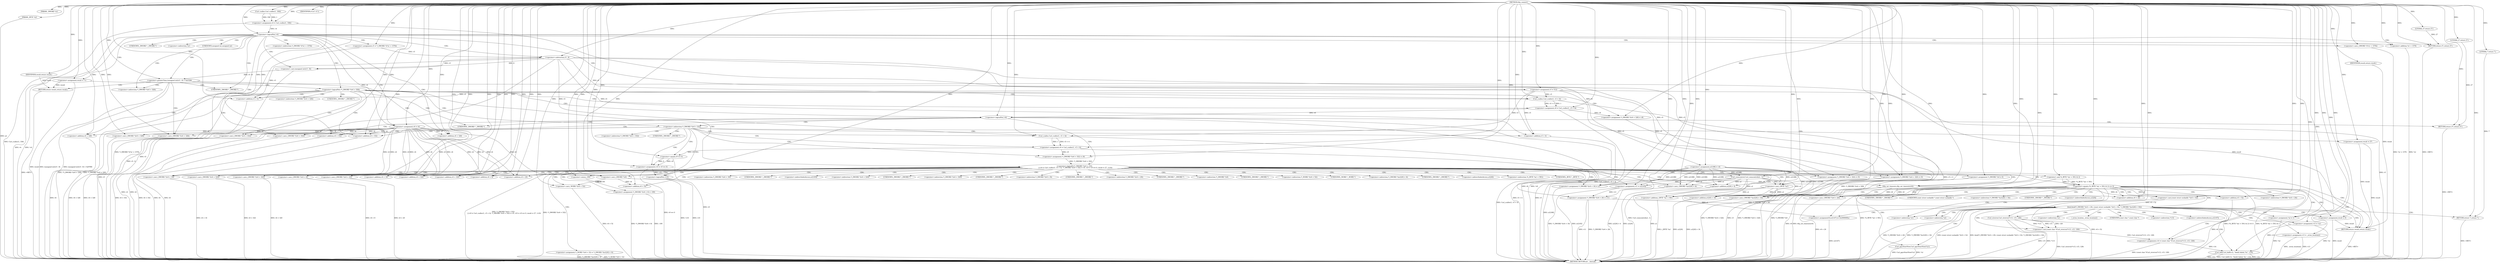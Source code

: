 digraph tftp_connect {  
"1000113" [label = "(METHOD,tftp_connect)" ]
"1000389" [label = "(METHOD_RETURN,int __fastcall)" ]
"1000114" [label = "(PARAM,_DWORD *a1)" ]
"1000115" [label = "(PARAM,_BYTE *a2)" ]
"1000129" [label = "(<operator>.assignment,v4 = Curl_ccalloc(1, 336))" ]
"1000131" [label = "(Curl_ccalloc,Curl_ccalloc(1, 336))" ]
"1000134" [label = "(<operator>.assignment,a1[188] = v4)" ]
"1000140" [label = "(<operator>.logicalNot,!v4)" ]
"1000142" [label = "(RETURN,return 27;,return 27;)" ]
"1000143" [label = "(LITERAL,27,return 27;)" ]
"1000144" [label = "(<operator>.assignment,v5 = *(_DWORD *)(*a1 + 1576))" ]
"1000147" [label = "(<operator>.cast,(_DWORD *)(*a1 + 1576))" ]
"1000149" [label = "(<operator>.addition,*a1 + 1576)" ]
"1000153" [label = "(<operator>.assignment,v6 = v4)" ]
"1000157" [label = "(IDENTIFIER,v5,if ( v5 ))" ]
"1000159" [label = "(<operator>.assignment,result = 71)" ]
"1000163" [label = "(<operator>.greaterThan,(unsigned int)(v5 - 8) > 0xFFB0)" ]
"1000164" [label = "(<operator>.cast,(unsigned int)(v5 - 8))" ]
"1000166" [label = "(<operator>.subtraction,v5 - 8)" ]
"1000170" [label = "(RETURN,return result;,return result;)" ]
"1000171" [label = "(IDENTIFIER,result,return result;)" ]
"1000174" [label = "(<operator>.assignment,v5 = 512)" ]
"1000178" [label = "(<operator>.logicalNot,!*(_DWORD *)(v6 + 328))" ]
"1000180" [label = "(<operator>.cast,(_DWORD *)(v6 + 328))" ]
"1000182" [label = "(<operator>.addition,v6 + 328)" ]
"1000186" [label = "(<operator>.assignment,v8 = Curl_ccalloc(1, v5 + 4))" ]
"1000188" [label = "(Curl_ccalloc,Curl_ccalloc(1, v5 + 4))" ]
"1000190" [label = "(<operator>.addition,v5 + 4)" ]
"1000193" [label = "(<operator>.assignment,*(_DWORD *)(v6 + 328) = v8)" ]
"1000195" [label = "(<operator>.cast,(_DWORD *)(v6 + 328))" ]
"1000197" [label = "(<operator>.addition,v6 + 328)" ]
"1000202" [label = "(<operator>.logicalNot,!v8)" ]
"1000204" [label = "(RETURN,return 27;,return 27;)" ]
"1000205" [label = "(LITERAL,27,return 27;)" ]
"1000207" [label = "(<operator>.logicalOr,*(_DWORD *)(v6 + 332)\n    || (v9 = Curl_ccalloc(1, v5 + 4), *(_DWORD *)(v6 + 332) = v9, v10 = v9 == 0, result = 27, !v10))" ]
"1000209" [label = "(<operator>.cast,(_DWORD *)(v6 + 332))" ]
"1000211" [label = "(<operator>.addition,v6 + 332)" ]
"1000215" [label = "(<operator>.assignment,v9 = Curl_ccalloc(1, v5 + 4))" ]
"1000217" [label = "(Curl_ccalloc,Curl_ccalloc(1, v5 + 4))" ]
"1000219" [label = "(<operator>.addition,v5 + 4)" ]
"1000223" [label = "(<operator>.assignment,*(_DWORD *)(v6 + 332) = v9)" ]
"1000225" [label = "(<operator>.cast,(_DWORD *)(v6 + 332))" ]
"1000227" [label = "(<operator>.addition,v6 + 332)" ]
"1000232" [label = "(<operator>.assignment,v10 = v9 == 0)" ]
"1000234" [label = "(<operator>.equals,v9 == 0)" ]
"1000238" [label = "(<operator>.assignment,result = 27)" ]
"1000241" [label = "(<operator>.logicalNot,!v10)" ]
"1000244" [label = "(Curl_conncontrol,Curl_conncontrol(a1, 1))" ]
"1000247" [label = "(<operator>.assignment,*(_DWORD *)(v6 + 16) = a1)" ]
"1000249" [label = "(<operator>.cast,(_DWORD *)(v6 + 16))" ]
"1000251" [label = "(<operator>.addition,v6 + 16)" ]
"1000255" [label = "(<operator>.assignment,v11 = a1[105])" ]
"1000260" [label = "(<operator>.assignment,*(_DWORD *)(v6 + 324) = v5)" ]
"1000262" [label = "(<operator>.cast,(_DWORD *)(v6 + 324))" ]
"1000264" [label = "(<operator>.addition,v6 + 324)" ]
"1000268" [label = "(<operator>.assignment,*(_DWORD *)(v6 + 320) = v5)" ]
"1000270" [label = "(<operator>.cast,(_DWORD *)(v6 + 320))" ]
"1000272" [label = "(<operator>.addition,v6 + 320)" ]
"1000276" [label = "(<operator>.assignment,*(_DWORD *)(v6 + 8) = -100)" ]
"1000278" [label = "(<operator>.cast,(_DWORD *)(v6 + 8))" ]
"1000280" [label = "(<operator>.addition,v6 + 8)" ]
"1000283" [label = "(<operator>.minus,-100)" ]
"1000285" [label = "(<operator>.assignment,*(_DWORD *)(v6 + 20) = v11)" ]
"1000287" [label = "(<operator>.cast,(_DWORD *)(v6 + 20))" ]
"1000289" [label = "(<operator>.addition,v6 + 20)" ]
"1000293" [label = "(<operator>.assignment,*(_DWORD *)v6 = 0)" ]
"1000295" [label = "(<operator>.cast,(_DWORD *)v6)" ]
"1000299" [label = "(<operator>.assignment,*(_WORD *)(v6 + 52) = *(_DWORD *)(a1[20] + 4))" ]
"1000301" [label = "(<operator>.cast,(_WORD *)(v6 + 52))" ]
"1000303" [label = "(<operator>.addition,v6 + 52)" ]
"1000307" [label = "(<operator>.cast,(_DWORD *)(a1[20] + 4))" ]
"1000309" [label = "(<operator>.addition,a1[20] + 4)" ]
"1000314" [label = "(tftp_set_timeouts,tftp_set_timeouts(v6))" ]
"1000317" [label = "(<operator>.equals,(*((_BYTE *)a1 + 591) & 2) == 0)" ]
"1000318" [label = "(<operator>.and,*((_BYTE *)a1 + 591) & 2)" ]
"1000320" [label = "(<operator>.addition,(_BYTE *)a1 + 591)" ]
"1000321" [label = "(<operator>.cast,(_BYTE *)a1)" ]
"1000329" [label = "(bind,bind(*(_DWORD *)(v6 + 20), (const struct sockaddr *)(v6 + 52), *(_DWORD *)(a1[20] + 16)))" ]
"1000331" [label = "(<operator>.cast,(_DWORD *)(v6 + 20))" ]
"1000333" [label = "(<operator>.addition,v6 + 20)" ]
"1000336" [label = "(<operator>.cast,(const struct sockaddr *)(v6 + 52))" ]
"1000338" [label = "(<operator>.addition,v6 + 52)" ]
"1000342" [label = "(<operator>.cast,(_DWORD *)(a1[20] + 16))" ]
"1000344" [label = "(<operator>.addition,a1[20] + 16)" ]
"1000350" [label = "(<operator>.assignment,v12 = *a1)" ]
"1000354" [label = "(<operator>.assignment,v13 = _errno_location())" ]
"1000357" [label = "(<operator>.assignment,v14 = (const char *)Curl_strerror(*v13, v15, 128))" ]
"1000359" [label = "(<operator>.cast,(const char *)Curl_strerror(*v13, v15, 128))" ]
"1000361" [label = "(Curl_strerror,Curl_strerror(*v13, v15, 128))" ]
"1000366" [label = "(Curl_failf,Curl_failf(v12, \"bind() failed; %s\", v14))" ]
"1000370" [label = "(RETURN,return 7;,return 7;)" ]
"1000371" [label = "(LITERAL,7,return 7;)" ]
"1000372" [label = "(<operators>.assignmentOr,a1[147] |= 0x2000000u)" ]
"1000377" [label = "(Curl_pgrsStartNow,Curl_pgrsStartNow(*a1))" ]
"1000380" [label = "(<operator>.assignment,*a2 = 1)" ]
"1000384" [label = "(<operator>.assignment,result = 0)" ]
"1000387" [label = "(RETURN,return result;,return result;)" ]
"1000388" [label = "(IDENTIFIER,result,return result;)" ]
"1000146" [label = "(<operator>.indirection,*(_DWORD *)(*a1 + 1576))" ]
"1000148" [label = "(UNKNOWN,_DWORD *,_DWORD *)" ]
"1000150" [label = "(<operator>.indirection,*a1)" ]
"1000165" [label = "(UNKNOWN,unsigned int,unsigned int)" ]
"1000179" [label = "(<operator>.indirection,*(_DWORD *)(v6 + 328))" ]
"1000181" [label = "(UNKNOWN,_DWORD *,_DWORD *)" ]
"1000194" [label = "(<operator>.indirection,*(_DWORD *)(v6 + 328))" ]
"1000196" [label = "(UNKNOWN,_DWORD *,_DWORD *)" ]
"1000208" [label = "(<operator>.indirection,*(_DWORD *)(v6 + 332))" ]
"1000210" [label = "(UNKNOWN,_DWORD *,_DWORD *)" ]
"1000224" [label = "(<operator>.indirection,*(_DWORD *)(v6 + 332))" ]
"1000226" [label = "(UNKNOWN,_DWORD *,_DWORD *)" ]
"1000248" [label = "(<operator>.indirection,*(_DWORD *)(v6 + 16))" ]
"1000250" [label = "(UNKNOWN,_DWORD *,_DWORD *)" ]
"1000257" [label = "(<operator>.indirectIndexAccess,a1[105])" ]
"1000261" [label = "(<operator>.indirection,*(_DWORD *)(v6 + 324))" ]
"1000263" [label = "(UNKNOWN,_DWORD *,_DWORD *)" ]
"1000269" [label = "(<operator>.indirection,*(_DWORD *)(v6 + 320))" ]
"1000271" [label = "(UNKNOWN,_DWORD *,_DWORD *)" ]
"1000277" [label = "(<operator>.indirection,*(_DWORD *)(v6 + 8))" ]
"1000279" [label = "(UNKNOWN,_DWORD *,_DWORD *)" ]
"1000286" [label = "(<operator>.indirection,*(_DWORD *)(v6 + 20))" ]
"1000288" [label = "(UNKNOWN,_DWORD *,_DWORD *)" ]
"1000294" [label = "(<operator>.indirection,*(_DWORD *)v6)" ]
"1000296" [label = "(UNKNOWN,_DWORD *,_DWORD *)" ]
"1000300" [label = "(<operator>.indirection,*(_WORD *)(v6 + 52))" ]
"1000302" [label = "(UNKNOWN,_WORD *,_WORD *)" ]
"1000306" [label = "(<operator>.indirection,*(_DWORD *)(a1[20] + 4))" ]
"1000308" [label = "(UNKNOWN,_DWORD *,_DWORD *)" ]
"1000310" [label = "(<operator>.indirectIndexAccess,a1[20])" ]
"1000319" [label = "(<operator>.indirection,*((_BYTE *)a1 + 591))" ]
"1000322" [label = "(UNKNOWN,_BYTE *,_BYTE *)" ]
"1000330" [label = "(<operator>.indirection,*(_DWORD *)(v6 + 20))" ]
"1000332" [label = "(UNKNOWN,_DWORD *,_DWORD *)" ]
"1000337" [label = "(UNKNOWN,const struct sockaddr *,const struct sockaddr *)" ]
"1000341" [label = "(<operator>.indirection,*(_DWORD *)(a1[20] + 16))" ]
"1000343" [label = "(UNKNOWN,_DWORD *,_DWORD *)" ]
"1000345" [label = "(<operator>.indirectIndexAccess,a1[20])" ]
"1000352" [label = "(<operator>.indirection,*a1)" ]
"1000356" [label = "(_errno_location,_errno_location())" ]
"1000360" [label = "(UNKNOWN,const char *,const char *)" ]
"1000362" [label = "(<operator>.indirection,*v13)" ]
"1000373" [label = "(<operator>.indirectIndexAccess,a1[147])" ]
"1000378" [label = "(<operator>.indirection,*a1)" ]
"1000381" [label = "(<operator>.indirection,*a2)" ]
  "1000170" -> "1000389"  [ label = "DDG: <RET>"] 
  "1000370" -> "1000389"  [ label = "DDG: <RET>"] 
  "1000211" -> "1000389"  [ label = "DDG: v6"] 
  "1000287" -> "1000389"  [ label = "DDG: v6 + 20"] 
  "1000293" -> "1000389"  [ label = "DDG: *(_DWORD *)v6"] 
  "1000163" -> "1000389"  [ label = "DDG: (unsigned int)(v5 - 8)"] 
  "1000166" -> "1000389"  [ label = "DDG: v5"] 
  "1000193" -> "1000389"  [ label = "DDG: *(_DWORD *)(v6 + 328)"] 
  "1000190" -> "1000389"  [ label = "DDG: v5"] 
  "1000202" -> "1000389"  [ label = "DDG: v8"] 
  "1000163" -> "1000389"  [ label = "DDG: (unsigned int)(v5 - 8) > 0xFFB0"] 
  "1000350" -> "1000389"  [ label = "DDG: *a1"] 
  "1000238" -> "1000389"  [ label = "DDG: result"] 
  "1000164" -> "1000389"  [ label = "DDG: v5 - 8"] 
  "1000244" -> "1000389"  [ label = "DDG: Curl_conncontrol(a1, 1)"] 
  "1000342" -> "1000389"  [ label = "DDG: a1[20] + 16"] 
  "1000329" -> "1000389"  [ label = "DDG: *(_DWORD *)(v6 + 20)"] 
  "1000318" -> "1000389"  [ label = "DDG: *((_BYTE *)a1 + 591)"] 
  "1000320" -> "1000389"  [ label = "DDG: (_BYTE *)a1"] 
  "1000268" -> "1000389"  [ label = "DDG: *(_DWORD *)(v6 + 320)"] 
  "1000215" -> "1000389"  [ label = "DDG: Curl_ccalloc(1, v5 + 4)"] 
  "1000178" -> "1000389"  [ label = "DDG: !*(_DWORD *)(v6 + 328)"] 
  "1000209" -> "1000389"  [ label = "DDG: v6 + 332"] 
  "1000321" -> "1000389"  [ label = "DDG: a1"] 
  "1000361" -> "1000389"  [ label = "DDG: v15"] 
  "1000366" -> "1000389"  [ label = "DDG: v14"] 
  "1000232" -> "1000389"  [ label = "DDG: v9 == 0"] 
  "1000354" -> "1000389"  [ label = "DDG: v13"] 
  "1000354" -> "1000389"  [ label = "DDG: _errno_location()"] 
  "1000270" -> "1000389"  [ label = "DDG: v6 + 320"] 
  "1000276" -> "1000389"  [ label = "DDG: -100"] 
  "1000219" -> "1000389"  [ label = "DDG: v5"] 
  "1000241" -> "1000389"  [ label = "DDG: !v10"] 
  "1000329" -> "1000389"  [ label = "DDG: *(_DWORD *)(a1[20] + 16)"] 
  "1000225" -> "1000389"  [ label = "DDG: v6 + 332"] 
  "1000285" -> "1000389"  [ label = "DDG: v11"] 
  "1000149" -> "1000389"  [ label = "DDG: *a1"] 
  "1000147" -> "1000389"  [ label = "DDG: *a1 + 1576"] 
  "1000344" -> "1000389"  [ label = "DDG: a1[20]"] 
  "1000180" -> "1000389"  [ label = "DDG: v6 + 328"] 
  "1000153" -> "1000389"  [ label = "DDG: v4"] 
  "1000309" -> "1000389"  [ label = "DDG: a1[20]"] 
  "1000188" -> "1000389"  [ label = "DDG: v5 + 4"] 
  "1000384" -> "1000389"  [ label = "DDG: result"] 
  "1000276" -> "1000389"  [ label = "DDG: *(_DWORD *)(v6 + 8)"] 
  "1000115" -> "1000389"  [ label = "DDG: a2"] 
  "1000366" -> "1000389"  [ label = "DDG: v12"] 
  "1000377" -> "1000389"  [ label = "DDG: *a1"] 
  "1000359" -> "1000389"  [ label = "DDG: Curl_strerror(*v13, v15, 128)"] 
  "1000207" -> "1000389"  [ label = "DDG: *(_DWORD *)(v6 + 332)\n    || (v9 = Curl_ccalloc(1, v5 + 4), *(_DWORD *)(v6 + 332) = v9, v10 = v9 == 0, result = 27, !v10)"] 
  "1000357" -> "1000389"  [ label = "DDG: (const char *)Curl_strerror(*v13, v15, 128)"] 
  "1000129" -> "1000389"  [ label = "DDG: Curl_ccalloc(1, 336)"] 
  "1000314" -> "1000389"  [ label = "DDG: tftp_set_timeouts(v6)"] 
  "1000268" -> "1000389"  [ label = "DDG: v5"] 
  "1000260" -> "1000389"  [ label = "DDG: *(_DWORD *)(v6 + 324)"] 
  "1000247" -> "1000389"  [ label = "DDG: *(_DWORD *)(v6 + 16)"] 
  "1000366" -> "1000389"  [ label = "DDG: Curl_failf(v12, \"bind() failed; %s\", v14)"] 
  "1000285" -> "1000389"  [ label = "DDG: *(_DWORD *)(v6 + 20)"] 
  "1000301" -> "1000389"  [ label = "DDG: v6 + 52"] 
  "1000197" -> "1000389"  [ label = "DDG: v6"] 
  "1000317" -> "1000389"  [ label = "DDG: (*((_BYTE *)a1 + 591) & 2) == 0"] 
  "1000255" -> "1000389"  [ label = "DDG: a1[105]"] 
  "1000186" -> "1000389"  [ label = "DDG: Curl_ccalloc(1, v5 + 4)"] 
  "1000314" -> "1000389"  [ label = "DDG: v6"] 
  "1000207" -> "1000389"  [ label = "DDG: *(_DWORD *)(v6 + 332)"] 
  "1000134" -> "1000389"  [ label = "DDG: a1[188]"] 
  "1000140" -> "1000389"  [ label = "DDG: v4"] 
  "1000278" -> "1000389"  [ label = "DDG: v6 + 8"] 
  "1000299" -> "1000389"  [ label = "DDG: *(_DWORD *)(a1[20] + 4)"] 
  "1000329" -> "1000389"  [ label = "DDG: (const struct sockaddr *)(v6 + 52)"] 
  "1000299" -> "1000389"  [ label = "DDG: *(_WORD *)(v6 + 52)"] 
  "1000227" -> "1000389"  [ label = "DDG: v6"] 
  "1000329" -> "1000389"  [ label = "DDG: bind(*(_DWORD *)(v6 + 20), (const struct sockaddr *)(v6 + 52), *(_DWORD *)(a1[20] + 16))"] 
  "1000377" -> "1000389"  [ label = "DDG: Curl_pgrsStartNow(*a1)"] 
  "1000241" -> "1000389"  [ label = "DDG: v10"] 
  "1000178" -> "1000389"  [ label = "DDG: *(_DWORD *)(v6 + 328)"] 
  "1000338" -> "1000389"  [ label = "DDG: v6"] 
  "1000140" -> "1000389"  [ label = "DDG: !v4"] 
  "1000262" -> "1000389"  [ label = "DDG: v6 + 324"] 
  "1000159" -> "1000389"  [ label = "DDG: result"] 
  "1000307" -> "1000389"  [ label = "DDG: a1[20] + 4"] 
  "1000317" -> "1000389"  [ label = "DDG: *((_BYTE *)a1 + 591) & 2"] 
  "1000372" -> "1000389"  [ label = "DDG: a1[147]"] 
  "1000202" -> "1000389"  [ label = "DDG: !v8"] 
  "1000195" -> "1000389"  [ label = "DDG: v6 + 328"] 
  "1000174" -> "1000389"  [ label = "DDG: v5"] 
  "1000153" -> "1000389"  [ label = "DDG: v6"] 
  "1000336" -> "1000389"  [ label = "DDG: v6 + 52"] 
  "1000144" -> "1000389"  [ label = "DDG: *(_DWORD *)(*a1 + 1576)"] 
  "1000380" -> "1000389"  [ label = "DDG: *a2"] 
  "1000361" -> "1000389"  [ label = "DDG: *v13"] 
  "1000217" -> "1000389"  [ label = "DDG: v5 + 4"] 
  "1000234" -> "1000389"  [ label = "DDG: v9"] 
  "1000249" -> "1000389"  [ label = "DDG: v6 + 16"] 
  "1000331" -> "1000389"  [ label = "DDG: v6 + 20"] 
  "1000142" -> "1000389"  [ label = "DDG: <RET>"] 
  "1000387" -> "1000389"  [ label = "DDG: <RET>"] 
  "1000204" -> "1000389"  [ label = "DDG: <RET>"] 
  "1000113" -> "1000114"  [ label = "DDG: "] 
  "1000113" -> "1000115"  [ label = "DDG: "] 
  "1000131" -> "1000129"  [ label = "DDG: 1"] 
  "1000131" -> "1000129"  [ label = "DDG: 336"] 
  "1000113" -> "1000129"  [ label = "DDG: "] 
  "1000113" -> "1000131"  [ label = "DDG: "] 
  "1000129" -> "1000134"  [ label = "DDG: v4"] 
  "1000113" -> "1000134"  [ label = "DDG: "] 
  "1000113" -> "1000140"  [ label = "DDG: "] 
  "1000129" -> "1000140"  [ label = "DDG: v4"] 
  "1000143" -> "1000142"  [ label = "DDG: 27"] 
  "1000113" -> "1000142"  [ label = "DDG: "] 
  "1000113" -> "1000143"  [ label = "DDG: "] 
  "1000113" -> "1000144"  [ label = "DDG: "] 
  "1000113" -> "1000147"  [ label = "DDG: "] 
  "1000113" -> "1000149"  [ label = "DDG: "] 
  "1000140" -> "1000153"  [ label = "DDG: v4"] 
  "1000113" -> "1000153"  [ label = "DDG: "] 
  "1000113" -> "1000157"  [ label = "DDG: "] 
  "1000113" -> "1000159"  [ label = "DDG: "] 
  "1000164" -> "1000163"  [ label = "DDG: v5 - 8"] 
  "1000166" -> "1000164"  [ label = "DDG: v5"] 
  "1000166" -> "1000164"  [ label = "DDG: 8"] 
  "1000144" -> "1000166"  [ label = "DDG: v5"] 
  "1000113" -> "1000166"  [ label = "DDG: "] 
  "1000113" -> "1000163"  [ label = "DDG: "] 
  "1000171" -> "1000170"  [ label = "DDG: result"] 
  "1000159" -> "1000170"  [ label = "DDG: result"] 
  "1000113" -> "1000171"  [ label = "DDG: "] 
  "1000113" -> "1000174"  [ label = "DDG: "] 
  "1000153" -> "1000180"  [ label = "DDG: v6"] 
  "1000113" -> "1000180"  [ label = "DDG: "] 
  "1000153" -> "1000182"  [ label = "DDG: v6"] 
  "1000113" -> "1000182"  [ label = "DDG: "] 
  "1000188" -> "1000186"  [ label = "DDG: 1"] 
  "1000188" -> "1000186"  [ label = "DDG: v5 + 4"] 
  "1000113" -> "1000186"  [ label = "DDG: "] 
  "1000113" -> "1000188"  [ label = "DDG: "] 
  "1000166" -> "1000188"  [ label = "DDG: v5"] 
  "1000174" -> "1000188"  [ label = "DDG: v5"] 
  "1000166" -> "1000190"  [ label = "DDG: v5"] 
  "1000174" -> "1000190"  [ label = "DDG: v5"] 
  "1000113" -> "1000190"  [ label = "DDG: "] 
  "1000186" -> "1000193"  [ label = "DDG: v8"] 
  "1000113" -> "1000193"  [ label = "DDG: "] 
  "1000113" -> "1000195"  [ label = "DDG: "] 
  "1000153" -> "1000195"  [ label = "DDG: v6"] 
  "1000113" -> "1000197"  [ label = "DDG: "] 
  "1000153" -> "1000197"  [ label = "DDG: v6"] 
  "1000113" -> "1000202"  [ label = "DDG: "] 
  "1000186" -> "1000202"  [ label = "DDG: v8"] 
  "1000205" -> "1000204"  [ label = "DDG: 27"] 
  "1000113" -> "1000204"  [ label = "DDG: "] 
  "1000113" -> "1000205"  [ label = "DDG: "] 
  "1000223" -> "1000207"  [ label = "DDG: *(_DWORD *)(v6 + 332)"] 
  "1000113" -> "1000209"  [ label = "DDG: "] 
  "1000153" -> "1000209"  [ label = "DDG: v6"] 
  "1000113" -> "1000211"  [ label = "DDG: "] 
  "1000153" -> "1000211"  [ label = "DDG: v6"] 
  "1000217" -> "1000215"  [ label = "DDG: 1"] 
  "1000217" -> "1000215"  [ label = "DDG: v5 + 4"] 
  "1000113" -> "1000215"  [ label = "DDG: "] 
  "1000113" -> "1000217"  [ label = "DDG: "] 
  "1000166" -> "1000217"  [ label = "DDG: v5"] 
  "1000174" -> "1000217"  [ label = "DDG: v5"] 
  "1000166" -> "1000219"  [ label = "DDG: v5"] 
  "1000174" -> "1000219"  [ label = "DDG: v5"] 
  "1000113" -> "1000219"  [ label = "DDG: "] 
  "1000215" -> "1000223"  [ label = "DDG: v9"] 
  "1000113" -> "1000223"  [ label = "DDG: "] 
  "1000113" -> "1000225"  [ label = "DDG: "] 
  "1000153" -> "1000225"  [ label = "DDG: v6"] 
  "1000113" -> "1000227"  [ label = "DDG: "] 
  "1000153" -> "1000227"  [ label = "DDG: v6"] 
  "1000234" -> "1000232"  [ label = "DDG: v9"] 
  "1000234" -> "1000232"  [ label = "DDG: 0"] 
  "1000113" -> "1000232"  [ label = "DDG: "] 
  "1000113" -> "1000234"  [ label = "DDG: "] 
  "1000215" -> "1000234"  [ label = "DDG: v9"] 
  "1000113" -> "1000238"  [ label = "DDG: "] 
  "1000232" -> "1000241"  [ label = "DDG: v10"] 
  "1000113" -> "1000241"  [ label = "DDG: "] 
  "1000134" -> "1000244"  [ label = "DDG: a1[188]"] 
  "1000113" -> "1000244"  [ label = "DDG: "] 
  "1000134" -> "1000247"  [ label = "DDG: a1[188]"] 
  "1000244" -> "1000247"  [ label = "DDG: a1"] 
  "1000113" -> "1000247"  [ label = "DDG: "] 
  "1000113" -> "1000249"  [ label = "DDG: "] 
  "1000153" -> "1000249"  [ label = "DDG: v6"] 
  "1000113" -> "1000251"  [ label = "DDG: "] 
  "1000153" -> "1000251"  [ label = "DDG: v6"] 
  "1000134" -> "1000255"  [ label = "DDG: a1[188]"] 
  "1000244" -> "1000255"  [ label = "DDG: a1"] 
  "1000113" -> "1000255"  [ label = "DDG: "] 
  "1000166" -> "1000260"  [ label = "DDG: v5"] 
  "1000174" -> "1000260"  [ label = "DDG: v5"] 
  "1000113" -> "1000260"  [ label = "DDG: "] 
  "1000113" -> "1000262"  [ label = "DDG: "] 
  "1000153" -> "1000262"  [ label = "DDG: v6"] 
  "1000113" -> "1000264"  [ label = "DDG: "] 
  "1000153" -> "1000264"  [ label = "DDG: v6"] 
  "1000113" -> "1000268"  [ label = "DDG: "] 
  "1000166" -> "1000268"  [ label = "DDG: v5"] 
  "1000174" -> "1000268"  [ label = "DDG: v5"] 
  "1000113" -> "1000270"  [ label = "DDG: "] 
  "1000153" -> "1000270"  [ label = "DDG: v6"] 
  "1000113" -> "1000272"  [ label = "DDG: "] 
  "1000153" -> "1000272"  [ label = "DDG: v6"] 
  "1000283" -> "1000276"  [ label = "DDG: 100"] 
  "1000113" -> "1000278"  [ label = "DDG: "] 
  "1000153" -> "1000278"  [ label = "DDG: v6"] 
  "1000113" -> "1000280"  [ label = "DDG: "] 
  "1000153" -> "1000280"  [ label = "DDG: v6"] 
  "1000113" -> "1000283"  [ label = "DDG: "] 
  "1000255" -> "1000285"  [ label = "DDG: v11"] 
  "1000113" -> "1000285"  [ label = "DDG: "] 
  "1000113" -> "1000287"  [ label = "DDG: "] 
  "1000153" -> "1000287"  [ label = "DDG: v6"] 
  "1000113" -> "1000289"  [ label = "DDG: "] 
  "1000153" -> "1000289"  [ label = "DDG: v6"] 
  "1000113" -> "1000293"  [ label = "DDG: "] 
  "1000113" -> "1000295"  [ label = "DDG: "] 
  "1000153" -> "1000295"  [ label = "DDG: v6"] 
  "1000295" -> "1000301"  [ label = "DDG: v6"] 
  "1000113" -> "1000301"  [ label = "DDG: "] 
  "1000295" -> "1000303"  [ label = "DDG: v6"] 
  "1000113" -> "1000303"  [ label = "DDG: "] 
  "1000134" -> "1000307"  [ label = "DDG: a1[188]"] 
  "1000244" -> "1000307"  [ label = "DDG: a1"] 
  "1000113" -> "1000307"  [ label = "DDG: "] 
  "1000134" -> "1000309"  [ label = "DDG: a1[188]"] 
  "1000244" -> "1000309"  [ label = "DDG: a1"] 
  "1000113" -> "1000309"  [ label = "DDG: "] 
  "1000113" -> "1000314"  [ label = "DDG: "] 
  "1000295" -> "1000314"  [ label = "DDG: v6"] 
  "1000318" -> "1000317"  [ label = "DDG: *((_BYTE *)a1 + 591)"] 
  "1000318" -> "1000317"  [ label = "DDG: 2"] 
  "1000321" -> "1000320"  [ label = "DDG: a1"] 
  "1000134" -> "1000321"  [ label = "DDG: a1[188]"] 
  "1000113" -> "1000321"  [ label = "DDG: "] 
  "1000244" -> "1000321"  [ label = "DDG: a1"] 
  "1000113" -> "1000320"  [ label = "DDG: "] 
  "1000113" -> "1000318"  [ label = "DDG: "] 
  "1000113" -> "1000317"  [ label = "DDG: "] 
  "1000285" -> "1000329"  [ label = "DDG: *(_DWORD *)(v6 + 20)"] 
  "1000314" -> "1000331"  [ label = "DDG: v6"] 
  "1000113" -> "1000331"  [ label = "DDG: "] 
  "1000314" -> "1000333"  [ label = "DDG: v6"] 
  "1000113" -> "1000333"  [ label = "DDG: "] 
  "1000336" -> "1000329"  [ label = "DDG: v6 + 52"] 
  "1000113" -> "1000336"  [ label = "DDG: "] 
  "1000314" -> "1000336"  [ label = "DDG: v6"] 
  "1000113" -> "1000338"  [ label = "DDG: "] 
  "1000314" -> "1000338"  [ label = "DDG: v6"] 
  "1000321" -> "1000342"  [ label = "DDG: a1"] 
  "1000134" -> "1000342"  [ label = "DDG: a1[188]"] 
  "1000244" -> "1000342"  [ label = "DDG: a1"] 
  "1000113" -> "1000342"  [ label = "DDG: "] 
  "1000321" -> "1000344"  [ label = "DDG: a1"] 
  "1000134" -> "1000344"  [ label = "DDG: a1[188]"] 
  "1000244" -> "1000344"  [ label = "DDG: a1"] 
  "1000113" -> "1000344"  [ label = "DDG: "] 
  "1000113" -> "1000350"  [ label = "DDG: "] 
  "1000113" -> "1000354"  [ label = "DDG: "] 
  "1000359" -> "1000357"  [ label = "DDG: Curl_strerror(*v13, v15, 128)"] 
  "1000113" -> "1000357"  [ label = "DDG: "] 
  "1000361" -> "1000359"  [ label = "DDG: *v13"] 
  "1000361" -> "1000359"  [ label = "DDG: v15"] 
  "1000361" -> "1000359"  [ label = "DDG: 128"] 
  "1000113" -> "1000361"  [ label = "DDG: "] 
  "1000350" -> "1000366"  [ label = "DDG: v12"] 
  "1000113" -> "1000366"  [ label = "DDG: "] 
  "1000357" -> "1000366"  [ label = "DDG: v14"] 
  "1000371" -> "1000370"  [ label = "DDG: 7"] 
  "1000113" -> "1000370"  [ label = "DDG: "] 
  "1000113" -> "1000371"  [ label = "DDG: "] 
  "1000113" -> "1000372"  [ label = "DDG: "] 
  "1000321" -> "1000372"  [ label = "DDG: a1"] 
  "1000113" -> "1000380"  [ label = "DDG: "] 
  "1000113" -> "1000384"  [ label = "DDG: "] 
  "1000388" -> "1000387"  [ label = "DDG: result"] 
  "1000238" -> "1000387"  [ label = "DDG: result"] 
  "1000384" -> "1000387"  [ label = "DDG: result"] 
  "1000159" -> "1000387"  [ label = "DDG: result"] 
  "1000113" -> "1000388"  [ label = "DDG: "] 
  "1000140" -> "1000144"  [ label = "CDG: "] 
  "1000140" -> "1000142"  [ label = "CDG: "] 
  "1000140" -> "1000153"  [ label = "CDG: "] 
  "1000140" -> "1000150"  [ label = "CDG: "] 
  "1000140" -> "1000149"  [ label = "CDG: "] 
  "1000140" -> "1000148"  [ label = "CDG: "] 
  "1000140" -> "1000147"  [ label = "CDG: "] 
  "1000140" -> "1000146"  [ label = "CDG: "] 
  "1000140" -> "1000159"  [ label = "CDG: "] 
  "1000140" -> "1000174"  [ label = "CDG: "] 
  "1000140" -> "1000166"  [ label = "CDG: "] 
  "1000140" -> "1000165"  [ label = "CDG: "] 
  "1000140" -> "1000164"  [ label = "CDG: "] 
  "1000140" -> "1000163"  [ label = "CDG: "] 
  "1000140" -> "1000182"  [ label = "CDG: "] 
  "1000140" -> "1000181"  [ label = "CDG: "] 
  "1000140" -> "1000180"  [ label = "CDG: "] 
  "1000140" -> "1000179"  [ label = "CDG: "] 
  "1000140" -> "1000178"  [ label = "CDG: "] 
  "1000163" -> "1000170"  [ label = "CDG: "] 
  "1000163" -> "1000182"  [ label = "CDG: "] 
  "1000163" -> "1000181"  [ label = "CDG: "] 
  "1000163" -> "1000180"  [ label = "CDG: "] 
  "1000163" -> "1000179"  [ label = "CDG: "] 
  "1000163" -> "1000178"  [ label = "CDG: "] 
  "1000178" -> "1000190"  [ label = "CDG: "] 
  "1000178" -> "1000188"  [ label = "CDG: "] 
  "1000178" -> "1000186"  [ label = "CDG: "] 
  "1000178" -> "1000208"  [ label = "CDG: "] 
  "1000178" -> "1000207"  [ label = "CDG: "] 
  "1000178" -> "1000202"  [ label = "CDG: "] 
  "1000178" -> "1000197"  [ label = "CDG: "] 
  "1000178" -> "1000196"  [ label = "CDG: "] 
  "1000178" -> "1000195"  [ label = "CDG: "] 
  "1000178" -> "1000194"  [ label = "CDG: "] 
  "1000178" -> "1000193"  [ label = "CDG: "] 
  "1000178" -> "1000211"  [ label = "CDG: "] 
  "1000178" -> "1000210"  [ label = "CDG: "] 
  "1000178" -> "1000209"  [ label = "CDG: "] 
  "1000202" -> "1000208"  [ label = "CDG: "] 
  "1000202" -> "1000207"  [ label = "CDG: "] 
  "1000202" -> "1000204"  [ label = "CDG: "] 
  "1000202" -> "1000211"  [ label = "CDG: "] 
  "1000202" -> "1000210"  [ label = "CDG: "] 
  "1000202" -> "1000209"  [ label = "CDG: "] 
  "1000207" -> "1000255"  [ label = "CDG: "] 
  "1000207" -> "1000251"  [ label = "CDG: "] 
  "1000207" -> "1000250"  [ label = "CDG: "] 
  "1000207" -> "1000249"  [ label = "CDG: "] 
  "1000207" -> "1000248"  [ label = "CDG: "] 
  "1000207" -> "1000247"  [ label = "CDG: "] 
  "1000207" -> "1000244"  [ label = "CDG: "] 
  "1000207" -> "1000272"  [ label = "CDG: "] 
  "1000207" -> "1000271"  [ label = "CDG: "] 
  "1000207" -> "1000270"  [ label = "CDG: "] 
  "1000207" -> "1000269"  [ label = "CDG: "] 
  "1000207" -> "1000268"  [ label = "CDG: "] 
  "1000207" -> "1000264"  [ label = "CDG: "] 
  "1000207" -> "1000263"  [ label = "CDG: "] 
  "1000207" -> "1000262"  [ label = "CDG: "] 
  "1000207" -> "1000261"  [ label = "CDG: "] 
  "1000207" -> "1000260"  [ label = "CDG: "] 
  "1000207" -> "1000257"  [ label = "CDG: "] 
  "1000207" -> "1000288"  [ label = "CDG: "] 
  "1000207" -> "1000287"  [ label = "CDG: "] 
  "1000207" -> "1000286"  [ label = "CDG: "] 
  "1000207" -> "1000285"  [ label = "CDG: "] 
  "1000207" -> "1000283"  [ label = "CDG: "] 
  "1000207" -> "1000280"  [ label = "CDG: "] 
  "1000207" -> "1000279"  [ label = "CDG: "] 
  "1000207" -> "1000278"  [ label = "CDG: "] 
  "1000207" -> "1000277"  [ label = "CDG: "] 
  "1000207" -> "1000276"  [ label = "CDG: "] 
  "1000207" -> "1000303"  [ label = "CDG: "] 
  "1000207" -> "1000302"  [ label = "CDG: "] 
  "1000207" -> "1000301"  [ label = "CDG: "] 
  "1000207" -> "1000300"  [ label = "CDG: "] 
  "1000207" -> "1000299"  [ label = "CDG: "] 
  "1000207" -> "1000296"  [ label = "CDG: "] 
  "1000207" -> "1000295"  [ label = "CDG: "] 
  "1000207" -> "1000294"  [ label = "CDG: "] 
  "1000207" -> "1000293"  [ label = "CDG: "] 
  "1000207" -> "1000289"  [ label = "CDG: "] 
  "1000207" -> "1000320"  [ label = "CDG: "] 
  "1000207" -> "1000319"  [ label = "CDG: "] 
  "1000207" -> "1000318"  [ label = "CDG: "] 
  "1000207" -> "1000317"  [ label = "CDG: "] 
  "1000207" -> "1000314"  [ label = "CDG: "] 
  "1000207" -> "1000310"  [ label = "CDG: "] 
  "1000207" -> "1000309"  [ label = "CDG: "] 
  "1000207" -> "1000308"  [ label = "CDG: "] 
  "1000207" -> "1000307"  [ label = "CDG: "] 
  "1000207" -> "1000306"  [ label = "CDG: "] 
  "1000207" -> "1000322"  [ label = "CDG: "] 
  "1000207" -> "1000321"  [ label = "CDG: "] 
  "1000207" -> "1000387"  [ label = "CDG: "] 
  "1000208" -> "1000224"  [ label = "CDG: "] 
  "1000208" -> "1000223"  [ label = "CDG: "] 
  "1000208" -> "1000219"  [ label = "CDG: "] 
  "1000208" -> "1000217"  [ label = "CDG: "] 
  "1000208" -> "1000215"  [ label = "CDG: "] 
  "1000208" -> "1000238"  [ label = "CDG: "] 
  "1000208" -> "1000234"  [ label = "CDG: "] 
  "1000208" -> "1000232"  [ label = "CDG: "] 
  "1000208" -> "1000227"  [ label = "CDG: "] 
  "1000208" -> "1000226"  [ label = "CDG: "] 
  "1000208" -> "1000225"  [ label = "CDG: "] 
  "1000208" -> "1000241"  [ label = "CDG: "] 
  "1000317" -> "1000336"  [ label = "CDG: "] 
  "1000317" -> "1000333"  [ label = "CDG: "] 
  "1000317" -> "1000332"  [ label = "CDG: "] 
  "1000317" -> "1000331"  [ label = "CDG: "] 
  "1000317" -> "1000330"  [ label = "CDG: "] 
  "1000317" -> "1000329"  [ label = "CDG: "] 
  "1000317" -> "1000345"  [ label = "CDG: "] 
  "1000317" -> "1000344"  [ label = "CDG: "] 
  "1000317" -> "1000343"  [ label = "CDG: "] 
  "1000317" -> "1000342"  [ label = "CDG: "] 
  "1000317" -> "1000341"  [ label = "CDG: "] 
  "1000317" -> "1000338"  [ label = "CDG: "] 
  "1000317" -> "1000337"  [ label = "CDG: "] 
  "1000317" -> "1000384"  [ label = "CDG: "] 
  "1000317" -> "1000381"  [ label = "CDG: "] 
  "1000317" -> "1000380"  [ label = "CDG: "] 
  "1000317" -> "1000378"  [ label = "CDG: "] 
  "1000317" -> "1000377"  [ label = "CDG: "] 
  "1000317" -> "1000387"  [ label = "CDG: "] 
  "1000329" -> "1000352"  [ label = "CDG: "] 
  "1000329" -> "1000350"  [ label = "CDG: "] 
  "1000329" -> "1000366"  [ label = "CDG: "] 
  "1000329" -> "1000362"  [ label = "CDG: "] 
  "1000329" -> "1000361"  [ label = "CDG: "] 
  "1000329" -> "1000360"  [ label = "CDG: "] 
  "1000329" -> "1000359"  [ label = "CDG: "] 
  "1000329" -> "1000357"  [ label = "CDG: "] 
  "1000329" -> "1000356"  [ label = "CDG: "] 
  "1000329" -> "1000354"  [ label = "CDG: "] 
  "1000329" -> "1000384"  [ label = "CDG: "] 
  "1000329" -> "1000381"  [ label = "CDG: "] 
  "1000329" -> "1000380"  [ label = "CDG: "] 
  "1000329" -> "1000378"  [ label = "CDG: "] 
  "1000329" -> "1000377"  [ label = "CDG: "] 
  "1000329" -> "1000373"  [ label = "CDG: "] 
  "1000329" -> "1000372"  [ label = "CDG: "] 
  "1000329" -> "1000370"  [ label = "CDG: "] 
  "1000329" -> "1000387"  [ label = "CDG: "] 
}
